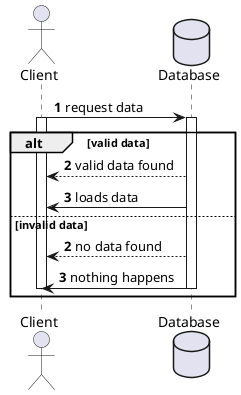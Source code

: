 @startuml
'https://plantuml.com/sequence-diagram

autonumber

actor Client as client
database Database as db

client -> db : request data
activate client
activate db

alt valid data
    db --> client: valid data found
    db -> client: loads data

else invalid data
    autonumber 2
    db --> client: no data found
    db -> client: nothing happens

    deactivate db
    deactivate client
end
@enduml